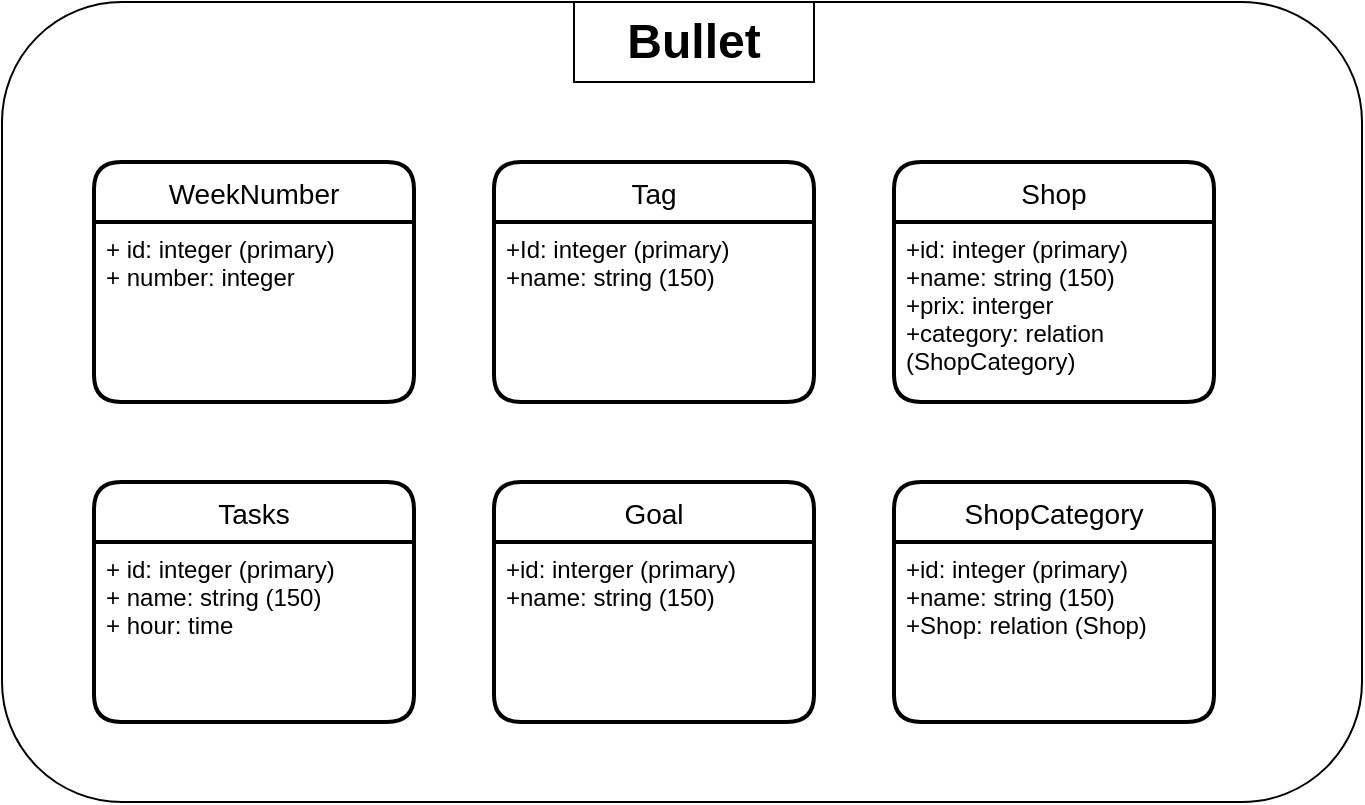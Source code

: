 <mxfile version="17.4.6" type="github">
  <diagram id="K7s5yRI_JIs_xeHj7AVZ" name="Page-1">
    <mxGraphModel dx="711" dy="396" grid="1" gridSize="10" guides="1" tooltips="1" connect="1" arrows="1" fold="1" page="1" pageScale="1" pageWidth="827" pageHeight="1169" math="0" shadow="0">
      <root>
        <mxCell id="0" />
        <mxCell id="1" parent="0" />
        <mxCell id="ztY8bnJ2D6Ds6l6yq403-16" value="WeekNumber" style="swimlane;childLayout=stackLayout;horizontal=1;startSize=30;horizontalStack=0;rounded=1;fontSize=14;fontStyle=0;strokeWidth=2;resizeParent=0;resizeLast=1;shadow=0;dashed=0;align=center;" vertex="1" parent="1">
          <mxGeometry x="120" y="200" width="160" height="120" as="geometry" />
        </mxCell>
        <mxCell id="ztY8bnJ2D6Ds6l6yq403-17" value="+ id: integer (primary)&#xa;+ number: integer" style="align=left;strokeColor=none;fillColor=none;spacingLeft=4;fontSize=12;verticalAlign=top;resizable=0;rotatable=0;part=1;" vertex="1" parent="ztY8bnJ2D6Ds6l6yq403-16">
          <mxGeometry y="30" width="160" height="90" as="geometry" />
        </mxCell>
        <mxCell id="ztY8bnJ2D6Ds6l6yq403-19" value="" style="rounded=1;whiteSpace=wrap;html=1;fillColor=none;" vertex="1" parent="1">
          <mxGeometry x="74" y="120" width="680" height="400" as="geometry" />
        </mxCell>
        <mxCell id="ztY8bnJ2D6Ds6l6yq403-23" value="Tasks" style="swimlane;childLayout=stackLayout;horizontal=1;startSize=30;horizontalStack=0;rounded=1;fontSize=14;fontStyle=0;strokeWidth=2;resizeParent=0;resizeLast=1;shadow=0;dashed=0;align=center;fillColor=none;" vertex="1" parent="1">
          <mxGeometry x="120" y="360" width="160" height="120" as="geometry" />
        </mxCell>
        <mxCell id="ztY8bnJ2D6Ds6l6yq403-24" value="+ id: integer (primary)&#xa;+ name: string (150)&#xa;+ hour: time" style="align=left;strokeColor=none;fillColor=none;spacingLeft=4;fontSize=12;verticalAlign=top;resizable=0;rotatable=0;part=1;" vertex="1" parent="ztY8bnJ2D6Ds6l6yq403-23">
          <mxGeometry y="30" width="160" height="90" as="geometry" />
        </mxCell>
        <mxCell id="ztY8bnJ2D6Ds6l6yq403-25" value="Tag" style="swimlane;childLayout=stackLayout;horizontal=1;startSize=30;horizontalStack=0;rounded=1;fontSize=14;fontStyle=0;strokeWidth=2;resizeParent=0;resizeLast=1;shadow=0;dashed=0;align=center;fillColor=none;" vertex="1" parent="1">
          <mxGeometry x="320" y="200" width="160" height="120" as="geometry" />
        </mxCell>
        <mxCell id="ztY8bnJ2D6Ds6l6yq403-26" value="+Id: integer (primary)&#xa;+name: string (150)" style="align=left;strokeColor=none;fillColor=none;spacingLeft=4;fontSize=12;verticalAlign=top;resizable=0;rotatable=0;part=1;" vertex="1" parent="ztY8bnJ2D6Ds6l6yq403-25">
          <mxGeometry y="30" width="160" height="90" as="geometry" />
        </mxCell>
        <mxCell id="ztY8bnJ2D6Ds6l6yq403-28" value="Goal" style="swimlane;childLayout=stackLayout;horizontal=1;startSize=30;horizontalStack=0;rounded=1;fontSize=14;fontStyle=0;strokeWidth=2;resizeParent=0;resizeLast=1;shadow=0;dashed=0;align=center;fillColor=none;" vertex="1" parent="1">
          <mxGeometry x="320" y="360" width="160" height="120" as="geometry" />
        </mxCell>
        <mxCell id="ztY8bnJ2D6Ds6l6yq403-29" value="+id: interger (primary)&#xa;+name: string (150)" style="align=left;strokeColor=none;fillColor=none;spacingLeft=4;fontSize=12;verticalAlign=top;resizable=0;rotatable=0;part=1;" vertex="1" parent="ztY8bnJ2D6Ds6l6yq403-28">
          <mxGeometry y="30" width="160" height="90" as="geometry" />
        </mxCell>
        <mxCell id="ztY8bnJ2D6Ds6l6yq403-31" value="Shop" style="swimlane;childLayout=stackLayout;horizontal=1;startSize=30;horizontalStack=0;rounded=1;fontSize=14;fontStyle=0;strokeWidth=2;resizeParent=0;resizeLast=1;shadow=0;dashed=0;align=center;fillColor=none;" vertex="1" parent="1">
          <mxGeometry x="520" y="200" width="160" height="120" as="geometry" />
        </mxCell>
        <mxCell id="ztY8bnJ2D6Ds6l6yq403-32" value="+id: integer (primary)&#xa;+name: string (150)&#xa;+prix: interger&#xa;+category: relation&#xa;(ShopCategory)&#xa;" style="align=left;strokeColor=none;fillColor=none;spacingLeft=4;fontSize=12;verticalAlign=top;resizable=0;rotatable=0;part=1;" vertex="1" parent="ztY8bnJ2D6Ds6l6yq403-31">
          <mxGeometry y="30" width="160" height="90" as="geometry" />
        </mxCell>
        <mxCell id="ztY8bnJ2D6Ds6l6yq403-34" value="ShopCategory" style="swimlane;childLayout=stackLayout;horizontal=1;startSize=30;horizontalStack=0;rounded=1;fontSize=14;fontStyle=0;strokeWidth=2;resizeParent=0;resizeLast=1;shadow=0;dashed=0;align=center;fillColor=none;" vertex="1" parent="1">
          <mxGeometry x="520" y="360" width="160" height="120" as="geometry" />
        </mxCell>
        <mxCell id="ztY8bnJ2D6Ds6l6yq403-35" value="+id: integer (primary)&#xa;+name: string (150)&#xa;+Shop: relation (Shop)" style="align=left;strokeColor=none;fillColor=none;spacingLeft=4;fontSize=12;verticalAlign=top;resizable=0;rotatable=0;part=1;" vertex="1" parent="ztY8bnJ2D6Ds6l6yq403-34">
          <mxGeometry y="30" width="160" height="90" as="geometry" />
        </mxCell>
        <mxCell id="ztY8bnJ2D6Ds6l6yq403-39" value="&lt;font size=&quot;1&quot;&gt;&lt;b style=&quot;font-size: 24px&quot;&gt;Bullet&lt;/b&gt;&lt;/font&gt;" style="whiteSpace=wrap;html=1;align=center;fillColor=none;" vertex="1" parent="1">
          <mxGeometry x="360" y="120" width="120" height="40" as="geometry" />
        </mxCell>
      </root>
    </mxGraphModel>
  </diagram>
</mxfile>
